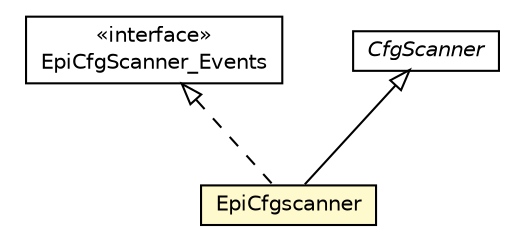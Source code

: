 #!/usr/local/bin/dot
#
# Class diagram 
# Generated by UMLGraph version R5_6-24-gf6e263 (http://www.umlgraph.org/)
#

digraph G {
	edge [fontname="Helvetica",fontsize=10,labelfontname="Helvetica",labelfontsize=10];
	node [fontname="Helvetica",fontsize=10,shape=plaintext];
	nodesep=0.25;
	ranksep=0.5;
	// org.universAAL.lddi.lib.ieeex73std.x73.p20601.dim.EpiCfgScanner_Events
	c140134 [label=<<table title="org.universAAL.lddi.lib.ieeex73std.x73.p20601.dim.EpiCfgScanner_Events" border="0" cellborder="1" cellspacing="0" cellpadding="2" port="p" href="./EpiCfgScanner_Events.html">
		<tr><td><table border="0" cellspacing="0" cellpadding="1">
<tr><td align="center" balign="center"> &#171;interface&#187; </td></tr>
<tr><td align="center" balign="center"> EpiCfgScanner_Events </td></tr>
		</table></td></tr>
		</table>>, URL="./EpiCfgScanner_Events.html", fontname="Helvetica", fontcolor="black", fontsize=10.0];
	// org.universAAL.lddi.lib.ieeex73std.x73.p20601.dim.CfgScanner
	c140136 [label=<<table title="org.universAAL.lddi.lib.ieeex73std.x73.p20601.dim.CfgScanner" border="0" cellborder="1" cellspacing="0" cellpadding="2" port="p" href="./CfgScanner.html">
		<tr><td><table border="0" cellspacing="0" cellpadding="1">
<tr><td align="center" balign="center"><font face="Helvetica-Oblique"> CfgScanner </font></td></tr>
		</table></td></tr>
		</table>>, URL="./CfgScanner.html", fontname="Helvetica", fontcolor="black", fontsize=10.0];
	// org.universAAL.lddi.lib.ieeex73std.x73.p20601.dim.EpiCfgscanner
	c140137 [label=<<table title="org.universAAL.lddi.lib.ieeex73std.x73.p20601.dim.EpiCfgscanner" border="0" cellborder="1" cellspacing="0" cellpadding="2" port="p" bgcolor="lemonChiffon" href="./EpiCfgscanner.html">
		<tr><td><table border="0" cellspacing="0" cellpadding="1">
<tr><td align="center" balign="center"> EpiCfgscanner </td></tr>
		</table></td></tr>
		</table>>, URL="./EpiCfgscanner.html", fontname="Helvetica", fontcolor="black", fontsize=10.0];
	//org.universAAL.lddi.lib.ieeex73std.x73.p20601.dim.EpiCfgscanner extends org.universAAL.lddi.lib.ieeex73std.x73.p20601.dim.CfgScanner
	c140136:p -> c140137:p [dir=back,arrowtail=empty];
	//org.universAAL.lddi.lib.ieeex73std.x73.p20601.dim.EpiCfgscanner implements org.universAAL.lddi.lib.ieeex73std.x73.p20601.dim.EpiCfgScanner_Events
	c140134:p -> c140137:p [dir=back,arrowtail=empty,style=dashed];
}

